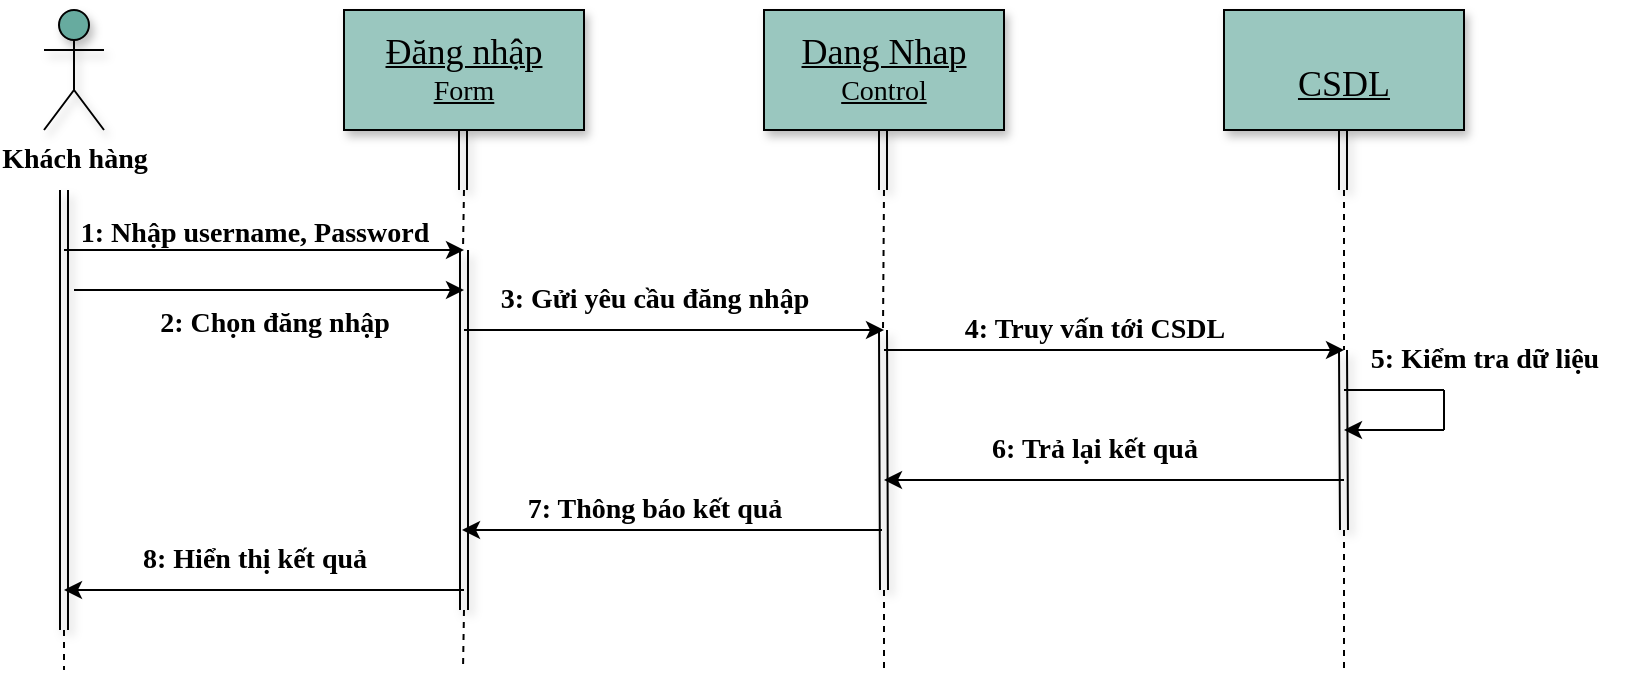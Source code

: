 <mxfile version="20.6.2" type="device"><diagram id="S2nKO7NvMoW2IROosJhv" name="Trang-1"><mxGraphModel dx="1275" dy="521" grid="1" gridSize="10" guides="1" tooltips="1" connect="1" arrows="1" fold="1" page="1" pageScale="1" pageWidth="827" pageHeight="1169" math="0" shadow="0"><root><mxCell id="0"/><mxCell id="1" parent="0"/><mxCell id="uOMjUPdRnlRBt3UamZ9_-1" value="&lt;font face=&quot;Times New Roman&quot;&gt;&lt;span style=&quot;font-size: 14px;&quot;&gt;&lt;b&gt;Khách hàng&lt;/b&gt;&lt;/span&gt;&lt;/font&gt;" style="shape=umlActor;verticalLabelPosition=bottom;verticalAlign=top;html=1;outlineConnect=0;fillColor=#67AB9F;shadow=1;" parent="1" vertex="1"><mxGeometry x="100" y="110" width="30" height="60" as="geometry"/></mxCell><mxCell id="uOMjUPdRnlRBt3UamZ9_-2" value="&lt;font style=&quot;&quot; face=&quot;Times New Roman&quot;&gt;&lt;u style=&quot;&quot;&gt;&lt;font style=&quot;font-size: 18px;&quot;&gt;Đăng nhập&lt;br&gt;&lt;/font&gt;&lt;span style=&quot;font-size: 14px;&quot;&gt;Form&lt;/span&gt;&lt;/u&gt;&lt;/font&gt;" style="rounded=0;whiteSpace=wrap;html=1;align=center;fillColor=#9AC7BF;shadow=1;" parent="1" vertex="1"><mxGeometry x="250" y="110" width="120" height="60" as="geometry"/></mxCell><mxCell id="uOMjUPdRnlRBt3UamZ9_-3" value="" style="shape=link;html=1;rounded=0;fillColor=#9AC7BF;shadow=1;" parent="1" edge="1"><mxGeometry width="100" relative="1" as="geometry"><mxPoint x="110" y="200" as="sourcePoint"/><mxPoint x="110" y="420" as="targetPoint"/></mxGeometry></mxCell><mxCell id="uOMjUPdRnlRBt3UamZ9_-4" value="" style="shape=link;html=1;rounded=0;shadow=1;" parent="1" edge="1"><mxGeometry width="100" relative="1" as="geometry"><mxPoint x="310" y="230" as="sourcePoint"/><mxPoint x="310" y="410" as="targetPoint"/></mxGeometry></mxCell><mxCell id="uOMjUPdRnlRBt3UamZ9_-5" value="" style="shape=link;html=1;rounded=0;shadow=1;" parent="1" edge="1"><mxGeometry width="100" relative="1" as="geometry"><mxPoint x="309.5" y="170" as="sourcePoint"/><mxPoint x="309.5" y="200" as="targetPoint"/></mxGeometry></mxCell><mxCell id="uOMjUPdRnlRBt3UamZ9_-6" value="" style="endArrow=classic;html=1;rounded=0;" parent="1" edge="1"><mxGeometry width="50" height="50" relative="1" as="geometry"><mxPoint x="110" y="230" as="sourcePoint"/><mxPoint x="310" y="230" as="targetPoint"/></mxGeometry></mxCell><mxCell id="uOMjUPdRnlRBt3UamZ9_-7" value="" style="shape=link;html=1;rounded=0;shadow=1;" parent="1" edge="1"><mxGeometry width="100" relative="1" as="geometry"><mxPoint x="519.5" y="270" as="sourcePoint"/><mxPoint x="520" y="400" as="targetPoint"/></mxGeometry></mxCell><mxCell id="uOMjUPdRnlRBt3UamZ9_-8" value="&lt;u style=&quot;font-family: &amp;quot;Times New Roman&amp;quot;;&quot;&gt;&lt;font style=&quot;font-size: 18px;&quot;&gt;Dang Nhap&lt;br&gt;&lt;/font&gt;&lt;/u&gt;&lt;span style=&quot;font-size: 14px;&quot;&gt;&lt;font face=&quot;Times New Roman&quot;&gt;&lt;u&gt;Control&lt;/u&gt;&lt;/font&gt;&lt;/span&gt;" style="rounded=0;whiteSpace=wrap;html=1;fillColor=#9AC7BF;shadow=1;" parent="1" vertex="1"><mxGeometry x="460" y="110" width="120" height="60" as="geometry"/></mxCell><mxCell id="uOMjUPdRnlRBt3UamZ9_-9" value="" style="endArrow=classic;html=1;rounded=0;" parent="1" edge="1"><mxGeometry width="50" height="50" relative="1" as="geometry"><mxPoint x="310" y="270" as="sourcePoint"/><mxPoint x="520" y="270" as="targetPoint"/></mxGeometry></mxCell><mxCell id="uOMjUPdRnlRBt3UamZ9_-11" value="" style="endArrow=classic;html=1;rounded=0;" parent="1" edge="1"><mxGeometry width="50" height="50" relative="1" as="geometry"><mxPoint x="519" y="370" as="sourcePoint"/><mxPoint x="309" y="370" as="targetPoint"/></mxGeometry></mxCell><mxCell id="uOMjUPdRnlRBt3UamZ9_-12" value="" style="shape=link;html=1;rounded=0;shadow=1;" parent="1" edge="1"><mxGeometry width="100" relative="1" as="geometry"><mxPoint x="519.5" y="170" as="sourcePoint"/><mxPoint x="519.5" y="200" as="targetPoint"/></mxGeometry></mxCell><mxCell id="uOMjUPdRnlRBt3UamZ9_-13" value="&lt;br&gt;&lt;font face=&quot;Times New Roman&quot;&gt;&lt;span style=&quot;font-size: 18px;&quot;&gt;&lt;u&gt;CSDL&lt;/u&gt;&lt;/span&gt;&lt;/font&gt;" style="rounded=0;whiteSpace=wrap;html=1;fillColor=#9AC7BF;shadow=1;" parent="1" vertex="1"><mxGeometry x="690" y="110" width="120" height="60" as="geometry"/></mxCell><mxCell id="uOMjUPdRnlRBt3UamZ9_-14" value="" style="shape=link;html=1;rounded=0;shadow=1;" parent="1" edge="1"><mxGeometry width="100" relative="1" as="geometry"><mxPoint x="749.5" y="170" as="sourcePoint"/><mxPoint x="749.5" y="200" as="targetPoint"/></mxGeometry></mxCell><mxCell id="uOMjUPdRnlRBt3UamZ9_-15" value="" style="shape=link;html=1;rounded=0;shadow=1;" parent="1" edge="1"><mxGeometry width="100" relative="1" as="geometry"><mxPoint x="749.5" y="280" as="sourcePoint"/><mxPoint x="750" y="370" as="targetPoint"/></mxGeometry></mxCell><mxCell id="uOMjUPdRnlRBt3UamZ9_-17" value="" style="endArrow=classic;html=1;rounded=0;" parent="1" edge="1"><mxGeometry width="50" height="50" relative="1" as="geometry"><mxPoint x="520" y="280" as="sourcePoint"/><mxPoint x="750" y="280" as="targetPoint"/></mxGeometry></mxCell><mxCell id="uOMjUPdRnlRBt3UamZ9_-18" value="" style="endArrow=classic;html=1;rounded=0;" parent="1" edge="1"><mxGeometry width="50" height="50" relative="1" as="geometry"><mxPoint x="750" y="345" as="sourcePoint"/><mxPoint x="520" y="345" as="targetPoint"/></mxGeometry></mxCell><mxCell id="uOMjUPdRnlRBt3UamZ9_-20" value="" style="endArrow=none;html=1;rounded=0;" parent="1" edge="1"><mxGeometry width="50" height="50" relative="1" as="geometry"><mxPoint x="750" y="300" as="sourcePoint"/><mxPoint x="800" y="300" as="targetPoint"/></mxGeometry></mxCell><mxCell id="uOMjUPdRnlRBt3UamZ9_-21" value="" style="endArrow=none;html=1;rounded=0;" parent="1" edge="1"><mxGeometry width="50" height="50" relative="1" as="geometry"><mxPoint x="800" y="300" as="sourcePoint"/><mxPoint x="800" y="320" as="targetPoint"/></mxGeometry></mxCell><mxCell id="uOMjUPdRnlRBt3UamZ9_-22" value="" style="endArrow=classic;html=1;rounded=0;" parent="1" edge="1"><mxGeometry width="50" height="50" relative="1" as="geometry"><mxPoint x="800" y="320" as="sourcePoint"/><mxPoint x="750" y="320" as="targetPoint"/></mxGeometry></mxCell><mxCell id="uOMjUPdRnlRBt3UamZ9_-23" value="" style="endArrow=none;dashed=1;html=1;rounded=0;" parent="1" edge="1"><mxGeometry width="50" height="50" relative="1" as="geometry"><mxPoint x="110" y="420" as="sourcePoint"/><mxPoint x="110" y="440" as="targetPoint"/></mxGeometry></mxCell><mxCell id="uOMjUPdRnlRBt3UamZ9_-24" value="" style="endArrow=none;dashed=1;html=1;rounded=0;" parent="1" edge="1"><mxGeometry width="50" height="50" relative="1" as="geometry"><mxPoint x="310" y="410" as="sourcePoint"/><mxPoint x="309.5" y="440" as="targetPoint"/></mxGeometry></mxCell><mxCell id="uOMjUPdRnlRBt3UamZ9_-25" value="" style="endArrow=none;dashed=1;html=1;rounded=0;" parent="1" edge="1"><mxGeometry width="50" height="50" relative="1" as="geometry"><mxPoint x="520" y="400" as="sourcePoint"/><mxPoint x="520" y="440" as="targetPoint"/></mxGeometry></mxCell><mxCell id="uOMjUPdRnlRBt3UamZ9_-26" value="" style="endArrow=none;dashed=1;html=1;rounded=0;" parent="1" edge="1"><mxGeometry width="50" height="50" relative="1" as="geometry"><mxPoint x="750" y="370" as="sourcePoint"/><mxPoint x="750" y="440" as="targetPoint"/></mxGeometry></mxCell><mxCell id="uOMjUPdRnlRBt3UamZ9_-28" value="" style="endArrow=none;dashed=1;html=1;rounded=0;" parent="1" edge="1"><mxGeometry width="50" height="50" relative="1" as="geometry"><mxPoint x="750" y="200" as="sourcePoint"/><mxPoint x="750" y="280" as="targetPoint"/></mxGeometry></mxCell><mxCell id="uOMjUPdRnlRBt3UamZ9_-29" value="" style="endArrow=none;dashed=1;html=1;rounded=0;" parent="1" edge="1"><mxGeometry width="50" height="50" relative="1" as="geometry"><mxPoint x="520" y="200" as="sourcePoint"/><mxPoint x="519.5" y="270" as="targetPoint"/></mxGeometry></mxCell><mxCell id="uOMjUPdRnlRBt3UamZ9_-30" value="" style="endArrow=none;dashed=1;html=1;rounded=0;" parent="1" edge="1"><mxGeometry width="50" height="50" relative="1" as="geometry"><mxPoint x="310" y="200" as="sourcePoint"/><mxPoint x="309.5" y="230" as="targetPoint"/></mxGeometry></mxCell><mxCell id="uOMjUPdRnlRBt3UamZ9_-31" value="&lt;font style=&quot;font-size: 14px;&quot;&gt;&lt;b&gt;1: Nhập username, Password&lt;/b&gt;&lt;/font&gt;" style="text;html=1;align=center;verticalAlign=middle;resizable=0;points=[];autosize=1;strokeColor=none;fillColor=none;fontSize=18;fontFamily=Times New Roman;" parent="1" vertex="1"><mxGeometry x="105" y="200" width="200" height="40" as="geometry"/></mxCell><mxCell id="uOMjUPdRnlRBt3UamZ9_-32" value="&lt;b&gt;3: Gửi yêu cầu đăng nhập&lt;/b&gt;" style="text;html=1;align=center;verticalAlign=middle;resizable=0;points=[];autosize=1;strokeColor=none;fillColor=none;fontSize=14;fontFamily=Times New Roman;" parent="1" vertex="1"><mxGeometry x="315" y="240" width="180" height="30" as="geometry"/></mxCell><mxCell id="uOMjUPdRnlRBt3UamZ9_-33" value="&lt;b&gt;4: Truy vấn tới CSDL&lt;/b&gt;" style="text;html=1;align=center;verticalAlign=middle;resizable=0;points=[];autosize=1;strokeColor=none;fillColor=none;fontSize=14;fontFamily=Times New Roman;" parent="1" vertex="1"><mxGeometry x="550" y="255" width="150" height="30" as="geometry"/></mxCell><mxCell id="uOMjUPdRnlRBt3UamZ9_-34" value="&lt;b&gt;6: Trả lại kết quả&lt;/b&gt;" style="text;html=1;align=center;verticalAlign=middle;resizable=0;points=[];autosize=1;strokeColor=none;fillColor=none;fontSize=14;fontFamily=Times New Roman;" parent="1" vertex="1"><mxGeometry x="560" y="315" width="130" height="30" as="geometry"/></mxCell><mxCell id="uOMjUPdRnlRBt3UamZ9_-35" value="&lt;b&gt;5: Kiểm tra dữ liệu&lt;/b&gt;" style="text;html=1;align=center;verticalAlign=middle;resizable=0;points=[];autosize=1;strokeColor=none;fillColor=none;fontSize=14;fontFamily=Times New Roman;" parent="1" vertex="1"><mxGeometry x="750" y="270" width="140" height="30" as="geometry"/></mxCell><mxCell id="uOMjUPdRnlRBt3UamZ9_-36" value="&lt;b&gt;7: Thông báo kết quả&lt;/b&gt;" style="text;html=1;align=center;verticalAlign=middle;resizable=0;points=[];autosize=1;strokeColor=none;fillColor=none;fontSize=14;fontFamily=Times New Roman;" parent="1" vertex="1"><mxGeometry x="330" y="345" width="150" height="30" as="geometry"/></mxCell><mxCell id="uOMjUPdRnlRBt3UamZ9_-37" value="" style="endArrow=classic;html=1;rounded=0;fontFamily=Times New Roman;fontSize=14;" parent="1" edge="1"><mxGeometry width="50" height="50" relative="1" as="geometry"><mxPoint x="310" y="400" as="sourcePoint"/><mxPoint x="110" y="400" as="targetPoint"/></mxGeometry></mxCell><mxCell id="uOMjUPdRnlRBt3UamZ9_-38" value="&lt;b&gt;8: Hiển thị kết quả&lt;/b&gt;" style="text;html=1;align=center;verticalAlign=middle;resizable=0;points=[];autosize=1;strokeColor=none;fillColor=none;fontSize=14;fontFamily=Times New Roman;" parent="1" vertex="1"><mxGeometry x="135" y="370" width="140" height="30" as="geometry"/></mxCell><mxCell id="ncizlYktEfgoRMe53M4_-1" value="" style="endArrow=classic;html=1;rounded=0;" edge="1" parent="1"><mxGeometry width="50" height="50" relative="1" as="geometry"><mxPoint x="115" y="250" as="sourcePoint"/><mxPoint x="310" y="250" as="targetPoint"/></mxGeometry></mxCell><mxCell id="ncizlYktEfgoRMe53M4_-2" value="&lt;font style=&quot;font-size: 14px;&quot;&gt;&lt;b&gt;2: Chọn đăng nhập&lt;/b&gt;&lt;/font&gt;" style="text;html=1;align=center;verticalAlign=middle;resizable=0;points=[];autosize=1;strokeColor=none;fillColor=none;fontSize=18;fontFamily=Times New Roman;" vertex="1" parent="1"><mxGeometry x="145" y="245" width="140" height="40" as="geometry"/></mxCell></root></mxGraphModel></diagram></mxfile>